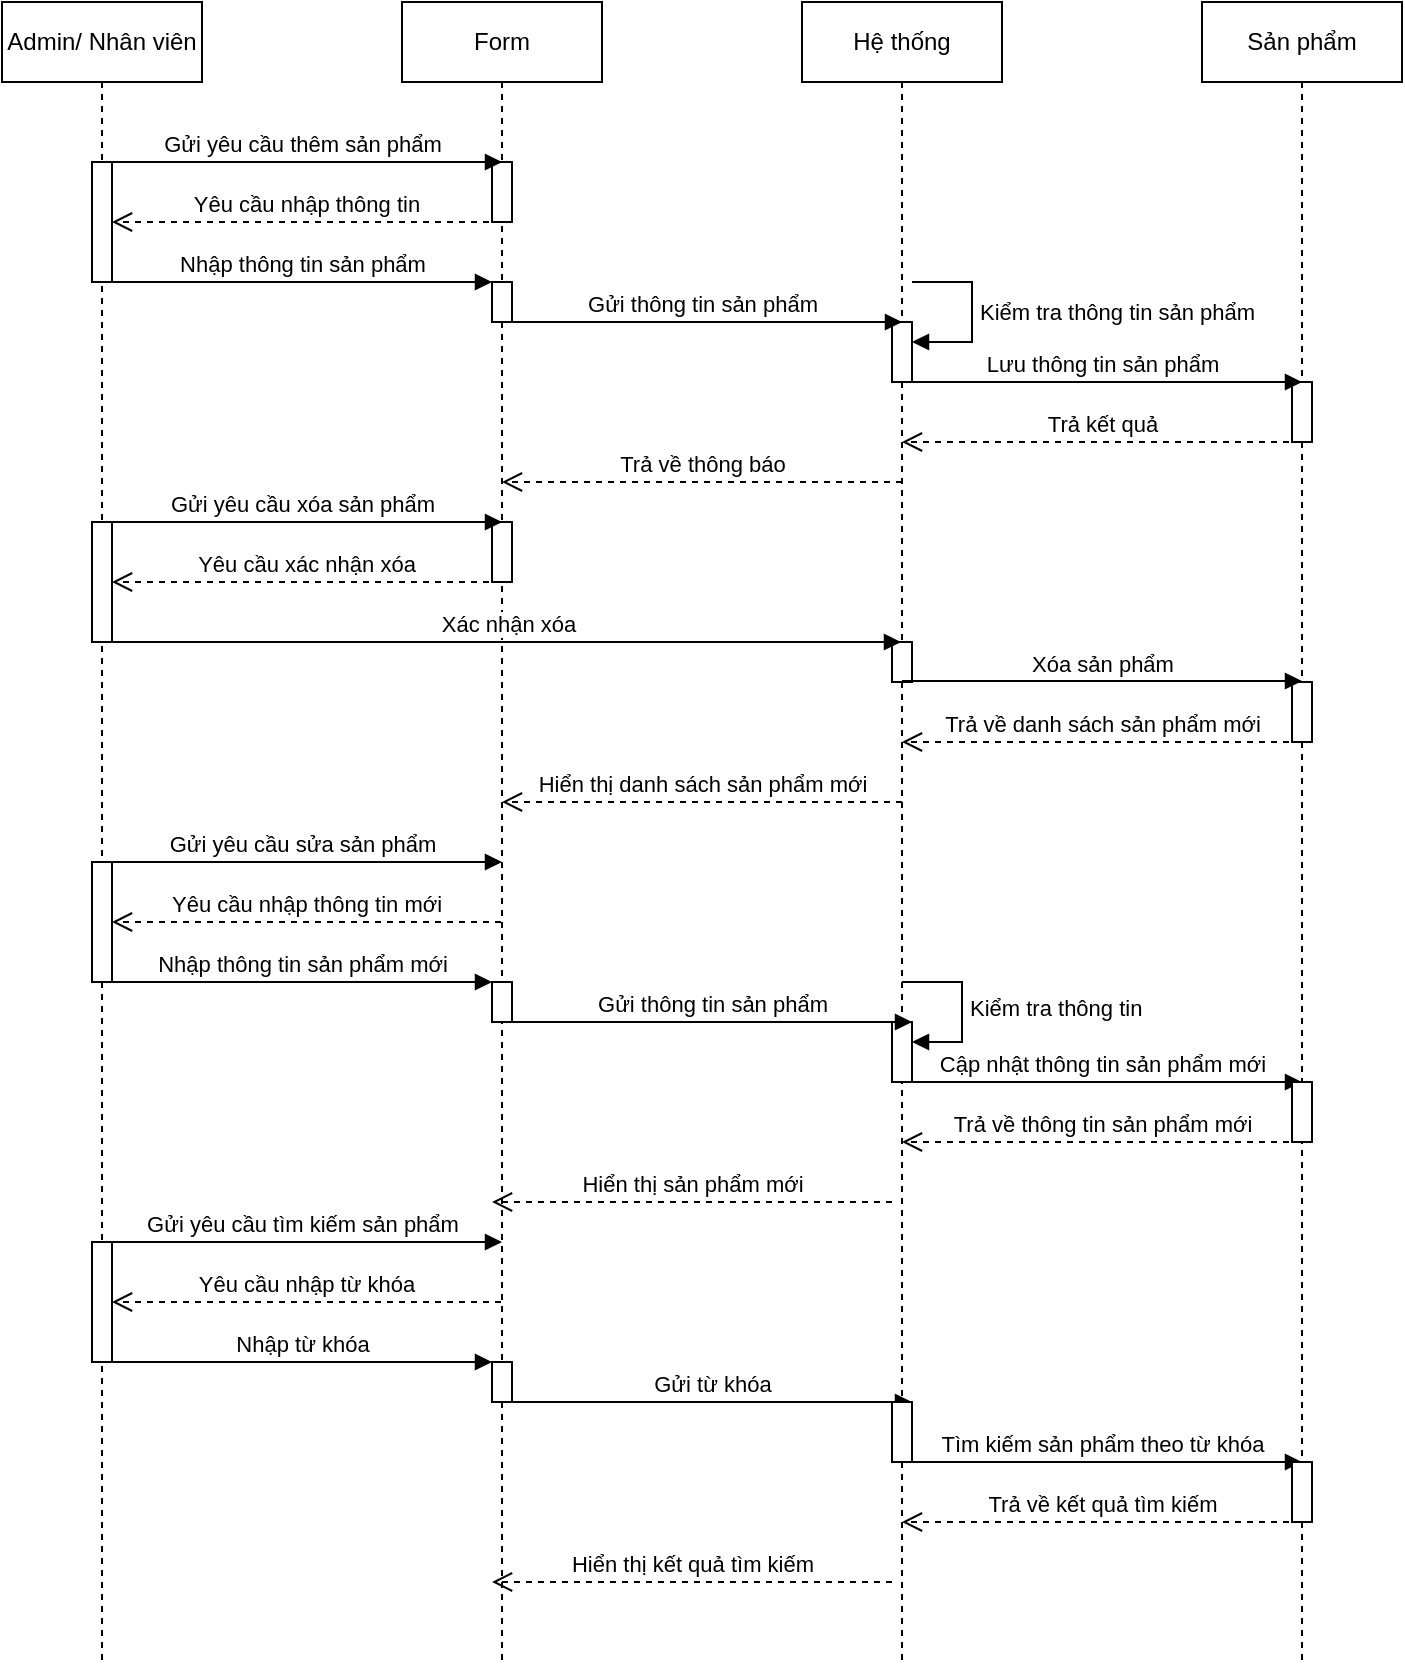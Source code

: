 <mxfile version="22.1.0" type="device">
  <diagram name="Page-1" id="UkwpDWm_nWF9YqrQP4oV">
    <mxGraphModel dx="1112" dy="465" grid="1" gridSize="10" guides="1" tooltips="1" connect="1" arrows="1" fold="1" page="1" pageScale="1" pageWidth="850" pageHeight="1100" math="0" shadow="0">
      <root>
        <mxCell id="0" />
        <mxCell id="1" parent="0" />
        <mxCell id="faz04e2uqq48X_QeVR2S-1" value="Admin/ Nhân viên" style="shape=umlLifeline;perimeter=lifelinePerimeter;whiteSpace=wrap;html=1;container=1;dropTarget=0;collapsible=0;recursiveResize=0;outlineConnect=0;portConstraint=eastwest;newEdgeStyle={&quot;curved&quot;:0,&quot;rounded&quot;:0};" parent="1" vertex="1">
          <mxGeometry x="40" y="60" width="100" height="830" as="geometry" />
        </mxCell>
        <mxCell id="faz04e2uqq48X_QeVR2S-2" value="" style="html=1;points=[[0,0,0,0,5],[0,1,0,0,-5],[1,0,0,0,5],[1,1,0,0,-5]];perimeter=orthogonalPerimeter;outlineConnect=0;targetShapes=umlLifeline;portConstraint=eastwest;newEdgeStyle={&quot;curved&quot;:0,&quot;rounded&quot;:0};" parent="faz04e2uqq48X_QeVR2S-1" vertex="1">
          <mxGeometry x="45" y="80" width="10" height="60" as="geometry" />
        </mxCell>
        <mxCell id="faz04e2uqq48X_QeVR2S-3" value="" style="html=1;points=[[0,0,0,0,5],[0,1,0,0,-5],[1,0,0,0,5],[1,1,0,0,-5]];perimeter=orthogonalPerimeter;outlineConnect=0;targetShapes=umlLifeline;portConstraint=eastwest;newEdgeStyle={&quot;curved&quot;:0,&quot;rounded&quot;:0};" parent="faz04e2uqq48X_QeVR2S-1" vertex="1">
          <mxGeometry x="45" y="260" width="10" height="60" as="geometry" />
        </mxCell>
        <mxCell id="faz04e2uqq48X_QeVR2S-4" value="Form" style="shape=umlLifeline;perimeter=lifelinePerimeter;whiteSpace=wrap;html=1;container=1;dropTarget=0;collapsible=0;recursiveResize=0;outlineConnect=0;portConstraint=eastwest;newEdgeStyle={&quot;curved&quot;:0,&quot;rounded&quot;:0};" parent="1" vertex="1">
          <mxGeometry x="240" y="60" width="100" height="830" as="geometry" />
        </mxCell>
        <mxCell id="faz04e2uqq48X_QeVR2S-5" value="" style="html=1;points=[[0,0,0,0,5],[0,1,0,0,-5],[1,0,0,0,5],[1,1,0,0,-5]];perimeter=orthogonalPerimeter;outlineConnect=0;targetShapes=umlLifeline;portConstraint=eastwest;newEdgeStyle={&quot;curved&quot;:0,&quot;rounded&quot;:0};" parent="faz04e2uqq48X_QeVR2S-4" vertex="1">
          <mxGeometry x="45" y="80" width="10" height="30" as="geometry" />
        </mxCell>
        <mxCell id="faz04e2uqq48X_QeVR2S-6" value="" style="html=1;points=[[0,0,0,0,5],[0,1,0,0,-5],[1,0,0,0,5],[1,1,0,0,-5]];perimeter=orthogonalPerimeter;outlineConnect=0;targetShapes=umlLifeline;portConstraint=eastwest;newEdgeStyle={&quot;curved&quot;:0,&quot;rounded&quot;:0};" parent="faz04e2uqq48X_QeVR2S-4" vertex="1">
          <mxGeometry x="45" y="140" width="10" height="20" as="geometry" />
        </mxCell>
        <mxCell id="faz04e2uqq48X_QeVR2S-7" value="" style="html=1;points=[[0,0,0,0,5],[0,1,0,0,-5],[1,0,0,0,5],[1,1,0,0,-5]];perimeter=orthogonalPerimeter;outlineConnect=0;targetShapes=umlLifeline;portConstraint=eastwest;newEdgeStyle={&quot;curved&quot;:0,&quot;rounded&quot;:0};" parent="faz04e2uqq48X_QeVR2S-4" vertex="1">
          <mxGeometry x="45" y="260" width="10" height="30" as="geometry" />
        </mxCell>
        <mxCell id="faz04e2uqq48X_QeVR2S-8" value="Hệ thống" style="shape=umlLifeline;perimeter=lifelinePerimeter;whiteSpace=wrap;html=1;container=1;dropTarget=0;collapsible=0;recursiveResize=0;outlineConnect=0;portConstraint=eastwest;newEdgeStyle={&quot;curved&quot;:0,&quot;rounded&quot;:0};" parent="1" vertex="1">
          <mxGeometry x="440" y="60" width="100" height="830" as="geometry" />
        </mxCell>
        <mxCell id="faz04e2uqq48X_QeVR2S-9" value="" style="html=1;points=[[0,0,0,0,5],[0,1,0,0,-5],[1,0,0,0,5],[1,1,0,0,-5]];perimeter=orthogonalPerimeter;outlineConnect=0;targetShapes=umlLifeline;portConstraint=eastwest;newEdgeStyle={&quot;curved&quot;:0,&quot;rounded&quot;:0};" parent="faz04e2uqq48X_QeVR2S-8" vertex="1">
          <mxGeometry x="45" y="160" width="10" height="30" as="geometry" />
        </mxCell>
        <mxCell id="faz04e2uqq48X_QeVR2S-10" value="Kiểm tra thông tin&amp;nbsp;sản phẩm" style="html=1;align=left;spacingLeft=2;endArrow=block;rounded=0;edgeStyle=orthogonalEdgeStyle;curved=0;rounded=0;" parent="faz04e2uqq48X_QeVR2S-8" target="faz04e2uqq48X_QeVR2S-9" edge="1">
          <mxGeometry relative="1" as="geometry">
            <mxPoint x="55" y="140" as="sourcePoint" />
            <Array as="points">
              <mxPoint x="85" y="170" />
            </Array>
          </mxGeometry>
        </mxCell>
        <mxCell id="faz04e2uqq48X_QeVR2S-11" value="" style="html=1;points=[[0,0,0,0,5],[0,1,0,0,-5],[1,0,0,0,5],[1,1,0,0,-5]];perimeter=orthogonalPerimeter;outlineConnect=0;targetShapes=umlLifeline;portConstraint=eastwest;newEdgeStyle={&quot;curved&quot;:0,&quot;rounded&quot;:0};" parent="faz04e2uqq48X_QeVR2S-8" vertex="1">
          <mxGeometry x="45" y="320" width="10" height="20" as="geometry" />
        </mxCell>
        <mxCell id="faz04e2uqq48X_QeVR2S-12" value="" style="html=1;points=[[0,0,0,0,5],[0,1,0,0,-5],[1,0,0,0,5],[1,1,0,0,-5]];perimeter=orthogonalPerimeter;outlineConnect=0;targetShapes=umlLifeline;portConstraint=eastwest;newEdgeStyle={&quot;curved&quot;:0,&quot;rounded&quot;:0};" parent="faz04e2uqq48X_QeVR2S-8" vertex="1">
          <mxGeometry x="45" y="510" width="10" height="30" as="geometry" />
        </mxCell>
        <mxCell id="faz04e2uqq48X_QeVR2S-13" value="Kiểm tra thông tin" style="html=1;align=left;spacingLeft=2;endArrow=block;rounded=0;edgeStyle=orthogonalEdgeStyle;curved=0;rounded=0;" parent="faz04e2uqq48X_QeVR2S-8" target="faz04e2uqq48X_QeVR2S-12" edge="1">
          <mxGeometry relative="1" as="geometry">
            <mxPoint x="50" y="490" as="sourcePoint" />
            <Array as="points">
              <mxPoint x="80" y="520" />
            </Array>
          </mxGeometry>
        </mxCell>
        <mxCell id="faz04e2uqq48X_QeVR2S-32" value="Gửi yêu cầu sửa sản phẩm" style="html=1;verticalAlign=bottom;endArrow=block;curved=0;rounded=0;" parent="faz04e2uqq48X_QeVR2S-8" edge="1">
          <mxGeometry width="80" relative="1" as="geometry">
            <mxPoint x="-350" y="430" as="sourcePoint" />
            <mxPoint x="-150" y="430" as="targetPoint" />
          </mxGeometry>
        </mxCell>
        <mxCell id="faz04e2uqq48X_QeVR2S-31" value="" style="html=1;points=[[0,0,0,0,5],[0,1,0,0,-5],[1,0,0,0,5],[1,1,0,0,-5]];perimeter=orthogonalPerimeter;outlineConnect=0;targetShapes=umlLifeline;portConstraint=eastwest;newEdgeStyle={&quot;curved&quot;:0,&quot;rounded&quot;:0};" parent="faz04e2uqq48X_QeVR2S-8" vertex="1">
          <mxGeometry x="-355" y="430" width="10" height="60" as="geometry" />
        </mxCell>
        <mxCell id="faz04e2uqq48X_QeVR2S-33" value="Yêu cầu nhập thông tin mới" style="html=1;verticalAlign=bottom;endArrow=open;dashed=1;endSize=8;curved=0;rounded=0;" parent="faz04e2uqq48X_QeVR2S-8" edge="1">
          <mxGeometry relative="1" as="geometry">
            <mxPoint x="-150.5" y="460" as="sourcePoint" />
            <mxPoint x="-345" y="460" as="targetPoint" />
            <Array as="points">
              <mxPoint x="-250" y="460" />
            </Array>
          </mxGeometry>
        </mxCell>
        <mxCell id="faz04e2uqq48X_QeVR2S-34" value="Nhập thông tin sản phẩm mới" style="html=1;verticalAlign=bottom;endArrow=block;curved=0;rounded=0;" parent="faz04e2uqq48X_QeVR2S-8" source="faz04e2uqq48X_QeVR2S-31" target="faz04e2uqq48X_QeVR2S-35" edge="1">
          <mxGeometry width="80" relative="1" as="geometry">
            <mxPoint x="-320" y="510" as="sourcePoint" />
            <mxPoint x="-90" y="510" as="targetPoint" />
          </mxGeometry>
        </mxCell>
        <mxCell id="faz04e2uqq48X_QeVR2S-36" value="Gửi thông tin&amp;nbsp;sản phẩm" style="html=1;verticalAlign=bottom;endArrow=block;curved=0;rounded=0;" parent="faz04e2uqq48X_QeVR2S-8" edge="1">
          <mxGeometry width="80" relative="1" as="geometry">
            <mxPoint x="-145" y="510" as="sourcePoint" />
            <mxPoint x="55" y="510" as="targetPoint" />
          </mxGeometry>
        </mxCell>
        <mxCell id="faz04e2uqq48X_QeVR2S-35" value="" style="html=1;points=[[0,0,0,0,5],[0,1,0,0,-5],[1,0,0,0,5],[1,1,0,0,-5]];perimeter=orthogonalPerimeter;outlineConnect=0;targetShapes=umlLifeline;portConstraint=eastwest;newEdgeStyle={&quot;curved&quot;:0,&quot;rounded&quot;:0};" parent="faz04e2uqq48X_QeVR2S-8" vertex="1">
          <mxGeometry x="-155" y="490" width="10" height="20" as="geometry" />
        </mxCell>
        <mxCell id="faz04e2uqq48X_QeVR2S-37" value="Cập nhật thông tin sản phẩm mới" style="html=1;verticalAlign=bottom;endArrow=block;curved=0;rounded=0;" parent="faz04e2uqq48X_QeVR2S-8" edge="1">
          <mxGeometry width="80" relative="1" as="geometry">
            <mxPoint x="50" y="540" as="sourcePoint" />
            <mxPoint x="250" y="540" as="targetPoint" />
          </mxGeometry>
        </mxCell>
        <mxCell id="faz04e2uqq48X_QeVR2S-39" value="Hiển thị sản phẩm mới" style="html=1;verticalAlign=bottom;endArrow=open;dashed=1;endSize=8;curved=0;rounded=0;" parent="faz04e2uqq48X_QeVR2S-8" edge="1">
          <mxGeometry relative="1" as="geometry">
            <mxPoint x="45" y="600" as="sourcePoint" />
            <mxPoint x="-155" y="600" as="targetPoint" />
            <Array as="points" />
          </mxGeometry>
        </mxCell>
        <mxCell id="faz04e2uqq48X_QeVR2S-14" value="Yêu cầu nhập thông tin" style="html=1;verticalAlign=bottom;endArrow=open;dashed=1;endSize=8;curved=0;rounded=0;" parent="1" edge="1">
          <mxGeometry relative="1" as="geometry">
            <mxPoint x="289.5" y="170" as="sourcePoint" />
            <mxPoint x="95" y="170" as="targetPoint" />
            <Array as="points">
              <mxPoint x="190" y="170" />
            </Array>
          </mxGeometry>
        </mxCell>
        <mxCell id="faz04e2uqq48X_QeVR2S-15" value="Nhập thông tin&amp;nbsp;sản phẩm" style="html=1;verticalAlign=bottom;endArrow=block;curved=0;rounded=0;" parent="1" source="faz04e2uqq48X_QeVR2S-2" target="faz04e2uqq48X_QeVR2S-6" edge="1">
          <mxGeometry width="80" relative="1" as="geometry">
            <mxPoint x="120" y="220" as="sourcePoint" />
            <mxPoint x="350" y="220" as="targetPoint" />
          </mxGeometry>
        </mxCell>
        <mxCell id="faz04e2uqq48X_QeVR2S-16" value="Gửi yêu cầu thêm sản phẩm" style="html=1;verticalAlign=bottom;endArrow=block;curved=0;rounded=0;" parent="1" edge="1">
          <mxGeometry width="80" relative="1" as="geometry">
            <mxPoint x="90" y="140" as="sourcePoint" />
            <mxPoint x="290" y="140" as="targetPoint" />
          </mxGeometry>
        </mxCell>
        <mxCell id="faz04e2uqq48X_QeVR2S-17" value="Gửi thông tin&amp;nbsp;sản phẩm" style="html=1;verticalAlign=bottom;endArrow=block;curved=0;rounded=0;" parent="1" edge="1">
          <mxGeometry width="80" relative="1" as="geometry">
            <mxPoint x="290" y="220" as="sourcePoint" />
            <mxPoint x="490" y="220" as="targetPoint" />
          </mxGeometry>
        </mxCell>
        <mxCell id="faz04e2uqq48X_QeVR2S-18" value="Trả kết quả" style="html=1;verticalAlign=bottom;endArrow=open;dashed=1;endSize=8;curved=0;rounded=0;" parent="1" edge="1">
          <mxGeometry relative="1" as="geometry">
            <mxPoint x="689.5" y="280" as="sourcePoint" />
            <mxPoint x="490" y="280" as="targetPoint" />
            <Array as="points">
              <mxPoint x="565" y="280" />
            </Array>
          </mxGeometry>
        </mxCell>
        <mxCell id="faz04e2uqq48X_QeVR2S-19" value="Sản phẩm" style="shape=umlLifeline;perimeter=lifelinePerimeter;whiteSpace=wrap;html=1;container=1;dropTarget=0;collapsible=0;recursiveResize=0;outlineConnect=0;portConstraint=eastwest;newEdgeStyle={&quot;curved&quot;:0,&quot;rounded&quot;:0};" parent="1" vertex="1">
          <mxGeometry x="640" y="60" width="100" height="830" as="geometry" />
        </mxCell>
        <mxCell id="faz04e2uqq48X_QeVR2S-20" value="" style="html=1;points=[[0,0,0,0,5],[0,1,0,0,-5],[1,0,0,0,5],[1,1,0,0,-5]];perimeter=orthogonalPerimeter;outlineConnect=0;targetShapes=umlLifeline;portConstraint=eastwest;newEdgeStyle={&quot;curved&quot;:0,&quot;rounded&quot;:0};" parent="faz04e2uqq48X_QeVR2S-19" vertex="1">
          <mxGeometry x="45" y="190" width="10" height="30" as="geometry" />
        </mxCell>
        <mxCell id="faz04e2uqq48X_QeVR2S-21" value="" style="html=1;points=[[0,0,0,0,5],[0,1,0,0,-5],[1,0,0,0,5],[1,1,0,0,-5]];perimeter=orthogonalPerimeter;outlineConnect=0;targetShapes=umlLifeline;portConstraint=eastwest;newEdgeStyle={&quot;curved&quot;:0,&quot;rounded&quot;:0};" parent="faz04e2uqq48X_QeVR2S-19" vertex="1">
          <mxGeometry x="45" y="340" width="10" height="30" as="geometry" />
        </mxCell>
        <mxCell id="faz04e2uqq48X_QeVR2S-22" value="" style="html=1;points=[[0,0,0,0,5],[0,1,0,0,-5],[1,0,0,0,5],[1,1,0,0,-5]];perimeter=orthogonalPerimeter;outlineConnect=0;targetShapes=umlLifeline;portConstraint=eastwest;newEdgeStyle={&quot;curved&quot;:0,&quot;rounded&quot;:0};" parent="faz04e2uqq48X_QeVR2S-19" vertex="1">
          <mxGeometry x="45" y="540" width="10" height="30" as="geometry" />
        </mxCell>
        <mxCell id="faz04e2uqq48X_QeVR2S-23" value="Trả về thông báo" style="html=1;verticalAlign=bottom;endArrow=open;dashed=1;endSize=8;curved=0;rounded=0;" parent="1" target="faz04e2uqq48X_QeVR2S-4" edge="1">
          <mxGeometry relative="1" as="geometry">
            <mxPoint x="490" y="300" as="sourcePoint" />
            <mxPoint x="295" y="300" as="targetPoint" />
            <Array as="points">
              <mxPoint x="390.5" y="300" />
            </Array>
          </mxGeometry>
        </mxCell>
        <mxCell id="faz04e2uqq48X_QeVR2S-24" value="Lưu thông tin&amp;nbsp;sản phẩm" style="html=1;verticalAlign=bottom;endArrow=block;curved=0;rounded=0;" parent="1" edge="1">
          <mxGeometry width="80" relative="1" as="geometry">
            <mxPoint x="490" y="250" as="sourcePoint" />
            <mxPoint x="690" y="250" as="targetPoint" />
          </mxGeometry>
        </mxCell>
        <mxCell id="faz04e2uqq48X_QeVR2S-25" value="Gửi yêu cầu xóa sản phẩm" style="html=1;verticalAlign=bottom;endArrow=block;curved=0;rounded=0;" parent="1" edge="1">
          <mxGeometry width="80" relative="1" as="geometry">
            <mxPoint x="90" y="320" as="sourcePoint" />
            <mxPoint x="290" y="320" as="targetPoint" />
          </mxGeometry>
        </mxCell>
        <mxCell id="faz04e2uqq48X_QeVR2S-26" value="Yêu cầu xác nhận xóa" style="html=1;verticalAlign=bottom;endArrow=open;dashed=1;endSize=8;curved=0;rounded=0;" parent="1" edge="1">
          <mxGeometry relative="1" as="geometry">
            <mxPoint x="289.5" y="350" as="sourcePoint" />
            <mxPoint x="95" y="350" as="targetPoint" />
            <Array as="points">
              <mxPoint x="190" y="350" />
            </Array>
          </mxGeometry>
        </mxCell>
        <mxCell id="faz04e2uqq48X_QeVR2S-27" value="Xác nhận xóa" style="html=1;verticalAlign=bottom;endArrow=block;curved=0;rounded=0;" parent="1" edge="1">
          <mxGeometry width="80" relative="1" as="geometry">
            <mxPoint x="95" y="380" as="sourcePoint" />
            <mxPoint x="489.5" y="380" as="targetPoint" />
          </mxGeometry>
        </mxCell>
        <mxCell id="faz04e2uqq48X_QeVR2S-28" value="Xóa&amp;nbsp;sản phẩm" style="html=1;verticalAlign=bottom;endArrow=block;curved=0;rounded=0;" parent="1" edge="1">
          <mxGeometry width="80" relative="1" as="geometry">
            <mxPoint x="490" y="399.5" as="sourcePoint" />
            <mxPoint x="690" y="399.5" as="targetPoint" />
          </mxGeometry>
        </mxCell>
        <mxCell id="faz04e2uqq48X_QeVR2S-29" value="Trả về danh sách sản phẩm mới" style="html=1;verticalAlign=bottom;endArrow=open;dashed=1;endSize=8;curved=0;rounded=0;" parent="1" edge="1">
          <mxGeometry relative="1" as="geometry">
            <mxPoint x="689.5" y="430" as="sourcePoint" />
            <mxPoint x="490" y="430" as="targetPoint" />
            <Array as="points">
              <mxPoint x="565" y="430" />
            </Array>
          </mxGeometry>
        </mxCell>
        <mxCell id="faz04e2uqq48X_QeVR2S-30" value="Hiển thị danh sách sản phẩm mới" style="html=1;verticalAlign=bottom;endArrow=open;dashed=1;endSize=8;curved=0;rounded=0;" parent="1" edge="1">
          <mxGeometry relative="1" as="geometry">
            <mxPoint x="490" y="460" as="sourcePoint" />
            <mxPoint x="290" y="460" as="targetPoint" />
            <Array as="points" />
          </mxGeometry>
        </mxCell>
        <mxCell id="faz04e2uqq48X_QeVR2S-38" value="Trả về thông tin sản phẩm mới" style="html=1;verticalAlign=bottom;endArrow=open;dashed=1;endSize=8;curved=0;rounded=0;" parent="1" edge="1">
          <mxGeometry relative="1" as="geometry">
            <mxPoint x="689.5" y="630" as="sourcePoint" />
            <mxPoint x="490" y="630" as="targetPoint" />
            <Array as="points">
              <mxPoint x="565" y="630" />
            </Array>
          </mxGeometry>
        </mxCell>
        <mxCell id="faz04e2uqq48X_QeVR2S-44" value="Gửi yêu cầu tìm kiếm sản phẩm" style="html=1;verticalAlign=bottom;endArrow=block;curved=0;rounded=0;" parent="1" edge="1">
          <mxGeometry width="80" relative="1" as="geometry">
            <mxPoint x="90" y="680" as="sourcePoint" />
            <mxPoint x="290" y="680" as="targetPoint" />
          </mxGeometry>
        </mxCell>
        <mxCell id="faz04e2uqq48X_QeVR2S-45" value="Yêu cầu nhập từ khóa" style="html=1;verticalAlign=bottom;endArrow=open;dashed=1;endSize=8;curved=0;rounded=0;" parent="1" edge="1">
          <mxGeometry relative="1" as="geometry">
            <mxPoint x="289.5" y="710" as="sourcePoint" />
            <mxPoint x="95" y="710" as="targetPoint" />
            <Array as="points" />
          </mxGeometry>
        </mxCell>
        <mxCell id="faz04e2uqq48X_QeVR2S-46" value="Nhập từ khóa" style="html=1;verticalAlign=bottom;endArrow=block;curved=0;rounded=0;" parent="1" source="faz04e2uqq48X_QeVR2S-47" target="faz04e2uqq48X_QeVR2S-48" edge="1">
          <mxGeometry width="80" relative="1" as="geometry">
            <mxPoint x="120" y="760" as="sourcePoint" />
            <mxPoint x="350" y="760" as="targetPoint" />
          </mxGeometry>
        </mxCell>
        <mxCell id="faz04e2uqq48X_QeVR2S-47" value="" style="html=1;points=[[0,0,0,0,5],[0,1,0,0,-5],[1,0,0,0,5],[1,1,0,0,-5]];perimeter=orthogonalPerimeter;outlineConnect=0;targetShapes=umlLifeline;portConstraint=eastwest;newEdgeStyle={&quot;curved&quot;:0,&quot;rounded&quot;:0};" parent="1" vertex="1">
          <mxGeometry x="85" y="680" width="10" height="60" as="geometry" />
        </mxCell>
        <mxCell id="faz04e2uqq48X_QeVR2S-48" value="" style="html=1;points=[[0,0,0,0,5],[0,1,0,0,-5],[1,0,0,0,5],[1,1,0,0,-5]];perimeter=orthogonalPerimeter;outlineConnect=0;targetShapes=umlLifeline;portConstraint=eastwest;newEdgeStyle={&quot;curved&quot;:0,&quot;rounded&quot;:0};" parent="1" vertex="1">
          <mxGeometry x="285" y="740" width="10" height="20" as="geometry" />
        </mxCell>
        <mxCell id="faz04e2uqq48X_QeVR2S-49" value="Gửi từ khóa" style="html=1;verticalAlign=bottom;endArrow=block;curved=0;rounded=0;" parent="1" edge="1">
          <mxGeometry width="80" relative="1" as="geometry">
            <mxPoint x="295" y="760" as="sourcePoint" />
            <mxPoint x="495" y="760" as="targetPoint" />
          </mxGeometry>
        </mxCell>
        <mxCell id="faz04e2uqq48X_QeVR2S-50" value="Hiển thị kết quả tìm kiếm" style="html=1;verticalAlign=bottom;endArrow=open;dashed=1;endSize=8;curved=0;rounded=0;" parent="1" edge="1">
          <mxGeometry relative="1" as="geometry">
            <mxPoint x="485" y="850" as="sourcePoint" />
            <mxPoint x="285" y="850" as="targetPoint" />
            <Array as="points" />
          </mxGeometry>
        </mxCell>
        <mxCell id="faz04e2uqq48X_QeVR2S-52" value="" style="html=1;points=[[0,0,0,0,5],[0,1,0,0,-5],[1,0,0,0,5],[1,1,0,0,-5]];perimeter=orthogonalPerimeter;outlineConnect=0;targetShapes=umlLifeline;portConstraint=eastwest;newEdgeStyle={&quot;curved&quot;:0,&quot;rounded&quot;:0};" parent="1" vertex="1">
          <mxGeometry x="485" y="760" width="10" height="30" as="geometry" />
        </mxCell>
        <mxCell id="faz04e2uqq48X_QeVR2S-53" value="Tìm kiếm sản phẩm theo từ khóa" style="html=1;verticalAlign=bottom;endArrow=block;curved=0;rounded=0;" parent="1" edge="1">
          <mxGeometry width="80" relative="1" as="geometry">
            <mxPoint x="490" y="790" as="sourcePoint" />
            <mxPoint x="690" y="790" as="targetPoint" />
          </mxGeometry>
        </mxCell>
        <mxCell id="faz04e2uqq48X_QeVR2S-54" value="Trả về kết quả tìm kiếm" style="html=1;verticalAlign=bottom;endArrow=open;dashed=1;endSize=8;curved=0;rounded=0;" parent="1" edge="1">
          <mxGeometry relative="1" as="geometry">
            <mxPoint x="689.5" y="820" as="sourcePoint" />
            <mxPoint x="490" y="820" as="targetPoint" />
            <Array as="points" />
          </mxGeometry>
        </mxCell>
        <mxCell id="faz04e2uqq48X_QeVR2S-55" value="" style="html=1;points=[[0,0,0,0,5],[0,1,0,0,-5],[1,0,0,0,5],[1,1,0,0,-5]];perimeter=orthogonalPerimeter;outlineConnect=0;targetShapes=umlLifeline;portConstraint=eastwest;newEdgeStyle={&quot;curved&quot;:0,&quot;rounded&quot;:0};" parent="1" vertex="1">
          <mxGeometry x="685" y="790" width="10" height="30" as="geometry" />
        </mxCell>
      </root>
    </mxGraphModel>
  </diagram>
</mxfile>
